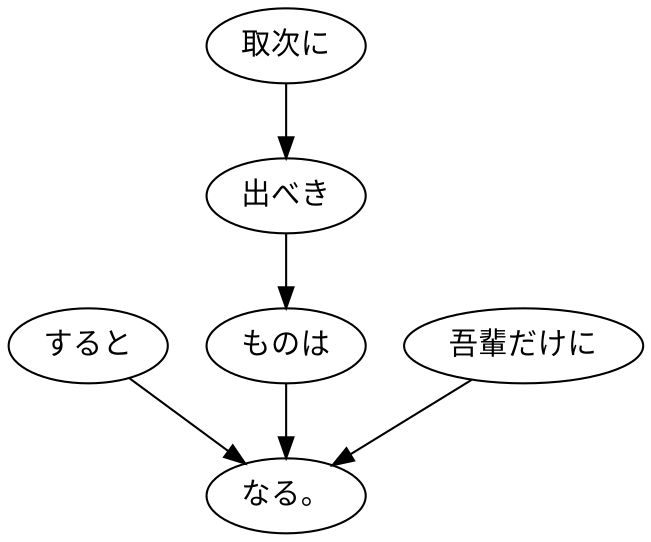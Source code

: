 digraph graph5854 {
	node0 [label="すると"];
	node1 [label="取次に"];
	node2 [label="出べき"];
	node3 [label="ものは"];
	node4 [label="吾輩だけに"];
	node5 [label="なる。"];
	node0 -> node5;
	node1 -> node2;
	node2 -> node3;
	node3 -> node5;
	node4 -> node5;
}
